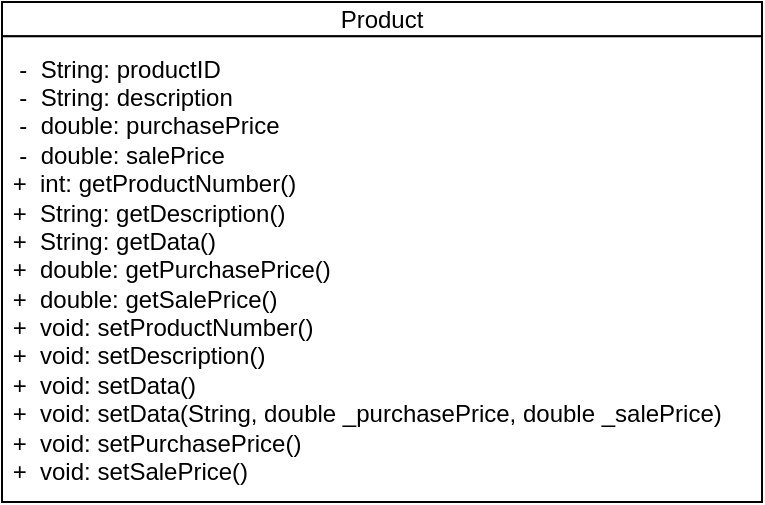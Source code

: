<mxfile version="12.7.4" type="github">
  <diagram id="CLRaHryyYa0xOvTVhCor" name="Page-1">
    <mxGraphModel dx="706" dy="446" grid="1" gridSize="10" guides="1" tooltips="1" connect="1" arrows="1" fold="1" page="1" pageScale="1" pageWidth="850" pageHeight="1100" math="0" shadow="0">
      <root>
        <mxCell id="0" />
        <mxCell id="1" parent="0" />
        <mxCell id="xvll8Nh_N9pdd9aSw5_w-8" value="-" style="group" parent="1" vertex="1" connectable="0">
          <mxGeometry x="210" y="30" width="380" height="250" as="geometry" />
        </mxCell>
        <mxCell id="xvll8Nh_N9pdd9aSw5_w-6" value="Product" style="text;html=1;align=center;verticalAlign=middle;whiteSpace=wrap;rounded=0;strokeColor=#000000;fillColor=#ffffff;" parent="xvll8Nh_N9pdd9aSw5_w-8" vertex="1">
          <mxGeometry width="380" height="17.16" as="geometry" />
        </mxCell>
        <mxCell id="xvll8Nh_N9pdd9aSw5_w-7" value="&amp;nbsp; -&amp;nbsp; String: productID&lt;br&gt;&amp;nbsp; -&amp;nbsp; String: description&lt;br&gt;&amp;nbsp; -&amp;nbsp; double: purchasePrice&lt;br&gt;&amp;nbsp; -&amp;nbsp; double: salePrice&lt;br&gt;&amp;nbsp;+&amp;nbsp; int: getProductNumber()&lt;br&gt;&amp;nbsp;+&amp;nbsp; String: getDescription()&lt;br&gt;&amp;nbsp;+&amp;nbsp; String: getData()&lt;br&gt;&amp;nbsp;+&amp;nbsp; double: getPurchasePrice()&lt;br&gt;&amp;nbsp;+&amp;nbsp; double: getSalePrice()&lt;br&gt;&amp;nbsp;+&amp;nbsp; void: setProductNumber()&lt;br&gt;&amp;nbsp;+&amp;nbsp; void: setDescription()&lt;br&gt;&amp;nbsp;+&amp;nbsp; void: setData()&lt;br&gt;&amp;nbsp;+&amp;nbsp; void: setData(String, double _purchasePrice, double _salePrice)&lt;br&gt;&amp;nbsp;+&amp;nbsp; void: setPurchasePrice()&lt;br&gt;&amp;nbsp;+&amp;nbsp; void: setSalePrice()" style="text;html=1;align=left;verticalAlign=middle;whiteSpace=wrap;rounded=0;strokeColor=#000000;fillColor=#ffffff;" parent="xvll8Nh_N9pdd9aSw5_w-8" vertex="1">
          <mxGeometry y="17.15" width="380" height="232.85" as="geometry" />
        </mxCell>
      </root>
    </mxGraphModel>
  </diagram>
</mxfile>
